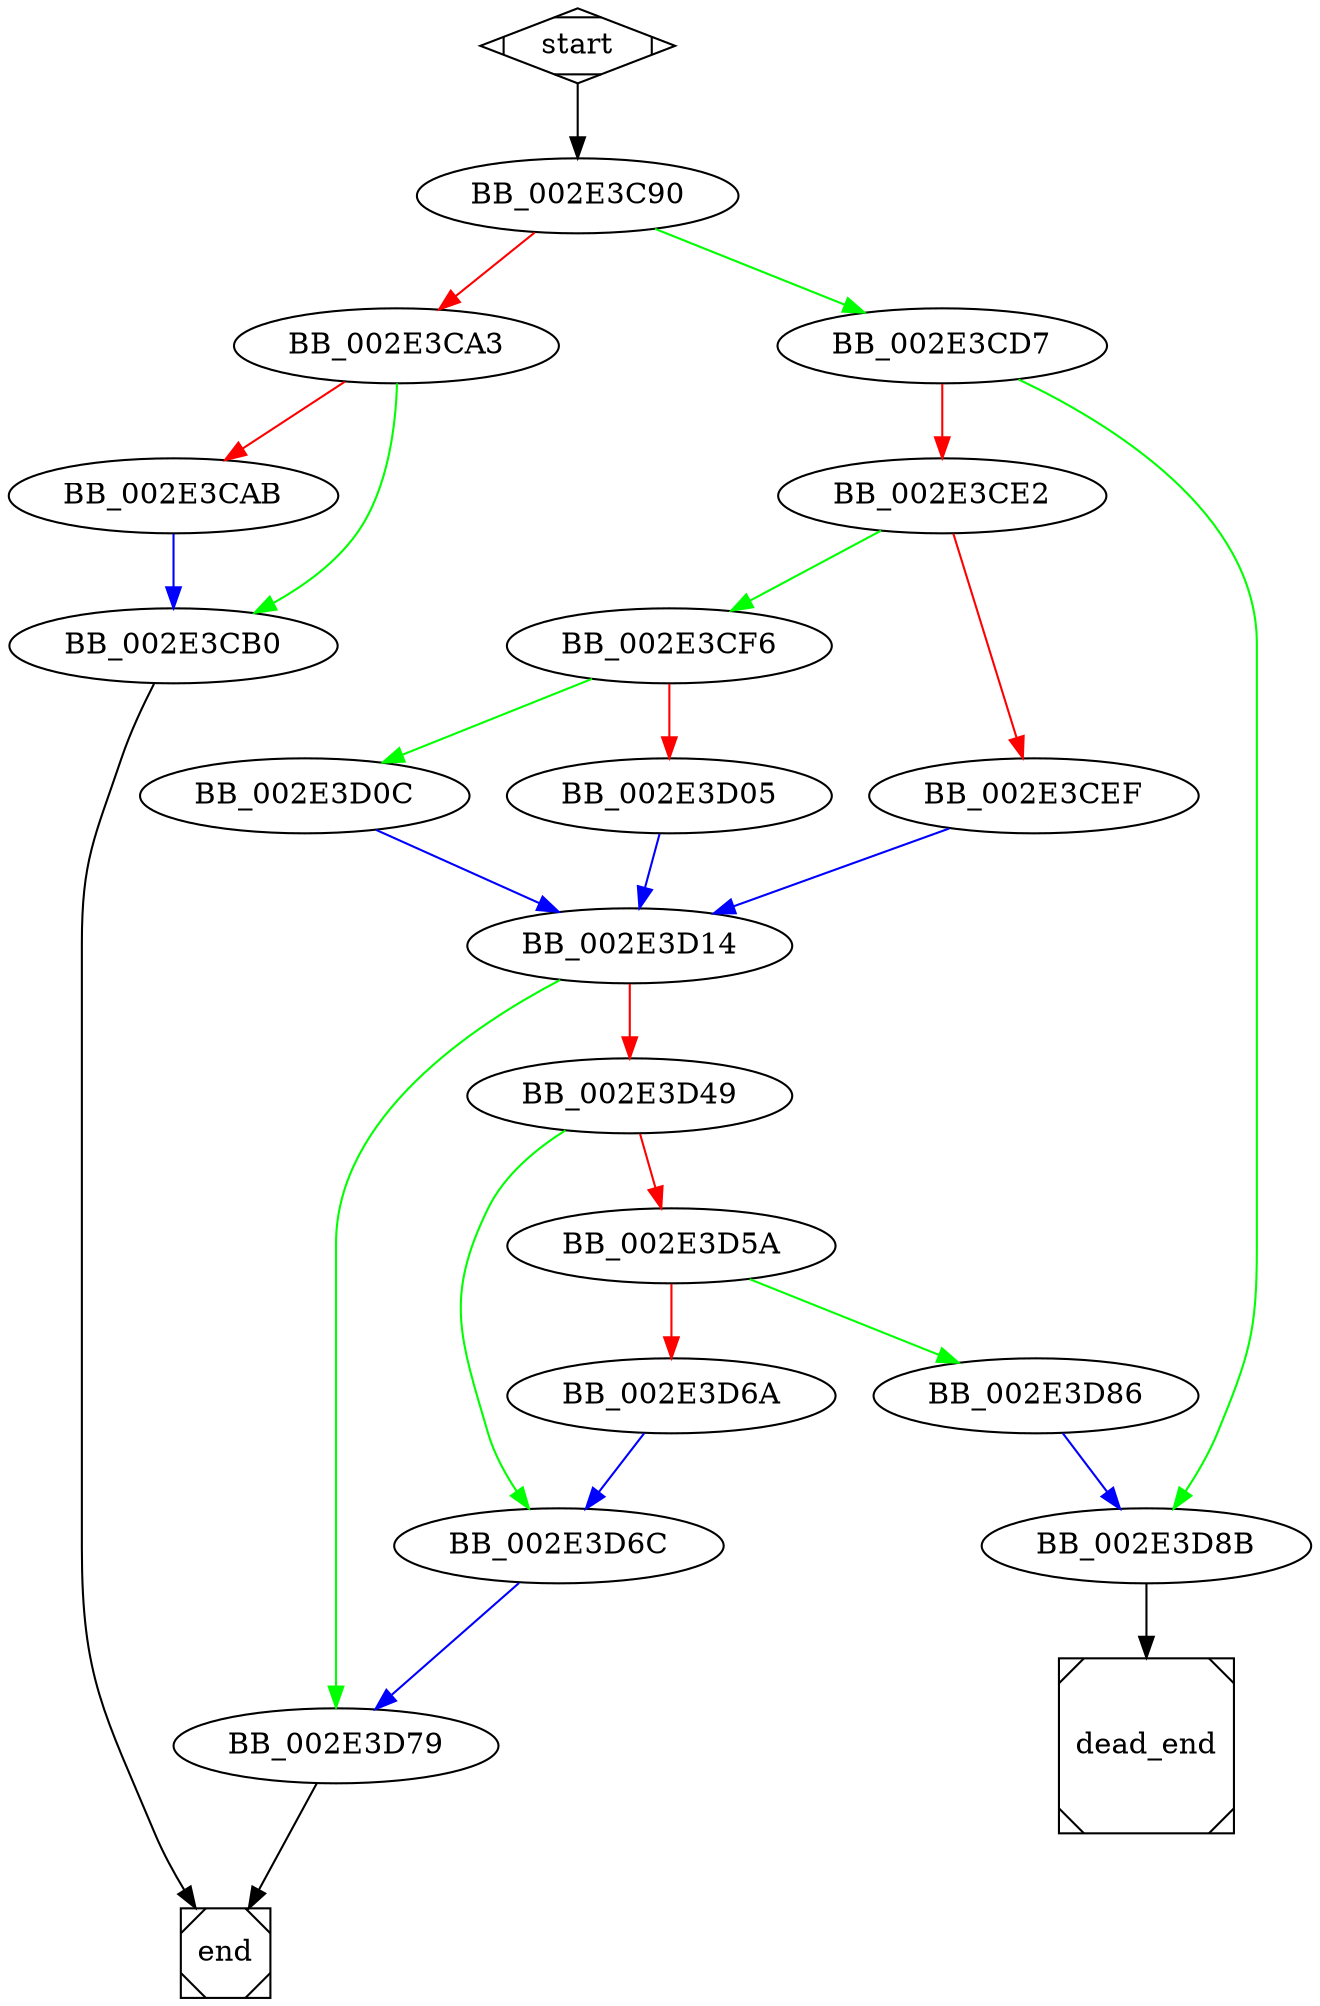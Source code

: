 digraph G {
  start -> BB_002E3C90;

  BB_002E3C90 -> BB_002E3CA3 [color=red];
  BB_002E3C90 -> BB_002E3CD7 [color=green];
  
  BB_002E3CA3 -> BB_002E3CAB [color=red];
  BB_002E3CA3 -> BB_002E3CB0 [color=green];
  
  BB_002E3CAB -> BB_002E3CB0 [color=blue];
  
  BB_002E3CB0 -> end;
  
  BB_002E3CD7 -> BB_002E3CE2 [color=red];
  BB_002E3CD7 -> BB_002E3D8B [color=green];
  
  BB_002E3CE2 -> BB_002E3CEF [color=red];
  BB_002E3CE2 -> BB_002E3CF6 [color=green];
  
  BB_002E3CEF -> BB_002E3D14 [color=blue];
  
  BB_002E3CF6 -> BB_002E3D05 [color=red];
  BB_002E3CF6 -> BB_002E3D0C [color=green];
  
  BB_002E3D05 -> BB_002E3D14 [color=blue];
  
  BB_002E3D0C -> BB_002E3D14 [color=blue];
  
  BB_002E3D14 -> BB_002E3D49 [color=red];
  BB_002E3D14 -> BB_002E3D79 [color=green];
  
  BB_002E3D49 -> BB_002E3D5A [color=red];
  BB_002E3D49 -> BB_002E3D6C [color=green];
  
  BB_002E3D5A -> BB_002E3D6A [color=red];
  BB_002E3D5A -> BB_002E3D86 [color=green];
  
  BB_002E3D6A -> BB_002E3D6C [color=blue];
  
  BB_002E3D6C -> BB_002E3D79 [color=blue];
  
  BB_002E3D79 -> end;
  
  BB_002E3D86 -> BB_002E3D8B [color=blue];
  
  BB_002E3D8B -> dead_end;

  start [shape=Mdiamond];
  end [shape=Msquare];
  dead_end [shape=Msquare];
}
